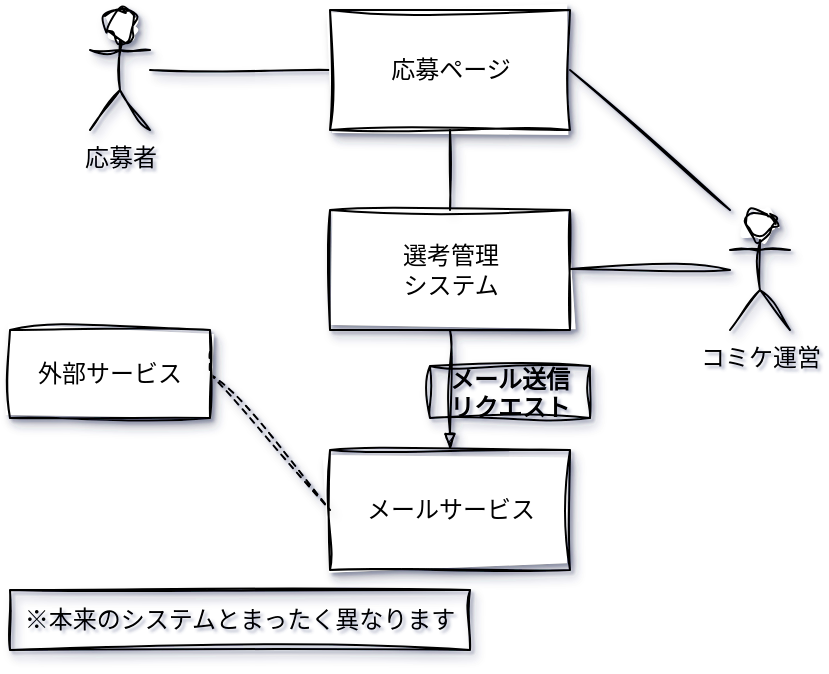 <mxfile>
    <diagram id="SJ3xjRnbtdSdUgG6eFaV" name="Page-1">
        <mxGraphModel dx="866" dy="734" grid="1" gridSize="10" guides="1" tooltips="1" connect="1" arrows="1" fold="1" page="1" pageScale="1" pageWidth="800" pageHeight="96" background="#FFFFFF" math="0" shadow="1">
            <root>
                <mxCell id="0"/>
                <mxCell id="1" parent="0"/>
                <mxCell id="2" value="応募者" style="shape=umlActor;verticalLabelPosition=bottom;verticalAlign=top;html=1;fillColor=default;gradientColor=none;strokeColor=#000000;strokeWidth=1;fontColor=#000000;sketch=1;curveFitting=1;jiggle=2;shadow=1;" parent="1" vertex="1">
                    <mxGeometry x="80" y="160" width="30" height="60" as="geometry"/>
                </mxCell>
                <mxCell id="9" style="edgeStyle=none;html=1;exitX=0;exitY=0.5;exitDx=0;exitDy=0;endArrow=none;endFill=0;strokeColor=#000000;fontColor=#000000;sketch=1;curveFitting=1;jiggle=2;shadow=1;" parent="1" source="3" target="2" edge="1">
                    <mxGeometry relative="1" as="geometry"/>
                </mxCell>
                <mxCell id="3" value="応募ページ" style="html=1;strokeColor=#000000;fontColor=#000000;labelBackgroundColor=#FFFFFF;fillColor=#FFFFFF;sketch=1;curveFitting=1;jiggle=2;shadow=1;" parent="1" vertex="1">
                    <mxGeometry x="200" y="160" width="120" height="60" as="geometry"/>
                </mxCell>
                <mxCell id="13" style="edgeStyle=none;html=1;exitX=0.5;exitY=1;exitDx=0;exitDy=0;entryX=0.5;entryY=0;entryDx=0;entryDy=0;endArrow=blockThin;endFill=1;strokeColor=#000000;fontColor=#000000;sketch=1;curveFitting=1;jiggle=2;shadow=1;" parent="1" source="4" target="5" edge="1">
                    <mxGeometry relative="1" as="geometry"/>
                </mxCell>
                <mxCell id="4" value="選考管理&lt;br&gt;システム" style="html=1;strokeColor=#000000;fontColor=#000000;labelBackgroundColor=#FFFFFF;fillColor=#FFFFFF;sketch=1;curveFitting=1;jiggle=2;shadow=1;" parent="1" vertex="1">
                    <mxGeometry x="200" y="260" width="120" height="60" as="geometry"/>
                </mxCell>
                <mxCell id="5" value="メールサービス" style="html=1;strokeColor=#000000;fontColor=#000000;labelBackgroundColor=#FFFFFF;fillColor=#FFFFFF;sketch=1;curveFitting=1;jiggle=2;shadow=1;" parent="1" vertex="1">
                    <mxGeometry x="200" y="380" width="120" height="60" as="geometry"/>
                </mxCell>
                <mxCell id="7" value="コミケ運営" style="shape=umlActor;verticalLabelPosition=bottom;verticalAlign=top;html=1;strokeColor=#000000;fontColor=#000000;sketch=1;curveFitting=1;jiggle=2;shadow=1;" parent="1" vertex="1">
                    <mxGeometry x="400" y="260" width="30" height="60" as="geometry"/>
                </mxCell>
                <mxCell id="10" style="edgeStyle=none;html=1;endArrow=none;endFill=0;strokeColor=#000000;fontColor=#000000;sketch=1;curveFitting=1;jiggle=2;shadow=1;" parent="1" edge="1">
                    <mxGeometry relative="1" as="geometry">
                        <mxPoint x="400" y="290" as="sourcePoint"/>
                        <mxPoint x="320" y="289.5" as="targetPoint"/>
                    </mxGeometry>
                </mxCell>
                <mxCell id="11" style="edgeStyle=none;html=1;exitX=0.5;exitY=0;exitDx=0;exitDy=0;endArrow=none;endFill=0;strokeColor=#000000;fontColor=#000000;sketch=1;curveFitting=1;jiggle=2;shadow=1;" parent="1" source="4" target="3" edge="1">
                    <mxGeometry relative="1" as="geometry">
                        <mxPoint x="420" y="299.5" as="sourcePoint"/>
                        <mxPoint x="330" y="299.5" as="targetPoint"/>
                    </mxGeometry>
                </mxCell>
                <mxCell id="12" style="edgeStyle=none;html=1;endArrow=none;endFill=0;entryX=1;entryY=0.5;entryDx=0;entryDy=0;strokeColor=#000000;fontColor=#000000;sketch=1;curveFitting=1;jiggle=2;shadow=1;" parent="1" target="3" edge="1">
                    <mxGeometry relative="1" as="geometry">
                        <mxPoint x="400" y="260" as="sourcePoint"/>
                        <mxPoint x="330" y="299.5" as="targetPoint"/>
                    </mxGeometry>
                </mxCell>
                <mxCell id="15" value="メール送信&#10;リクエスト" style="text;align=center;fontStyle=1;verticalAlign=middle;spacingLeft=3;spacingRight=3;strokeColor=#000000;rotatable=0;points=[[0,0.5],[1,0.5]];portConstraint=eastwest;fontColor=#000000;fillColor=none;sketch=1;curveFitting=1;jiggle=2;shadow=1;" parent="1" vertex="1">
                    <mxGeometry x="250" y="338" width="80" height="26" as="geometry"/>
                </mxCell>
                <mxCell id="20" style="edgeStyle=none;html=1;entryX=0;entryY=0.5;entryDx=0;entryDy=0;dashed=1;endArrow=none;endFill=0;strokeColor=#000000;fontColor=#000000;sketch=1;curveFitting=1;jiggle=2;shadow=1;" parent="1" target="5" edge="1">
                    <mxGeometry relative="1" as="geometry">
                        <mxPoint x="140" y="342" as="sourcePoint"/>
                    </mxGeometry>
                </mxCell>
                <mxCell id="18" value="外部サービス" style="rounded=0;whiteSpace=wrap;html=1;strokeColor=#000000;fontColor=#000000;labelBackgroundColor=#FFFFFF;fillColor=#FFFFFF;sketch=1;curveFitting=1;jiggle=2;shadow=1;" parent="1" vertex="1">
                    <mxGeometry x="40" y="320" width="100" height="44" as="geometry"/>
                </mxCell>
                <mxCell id="21" style="edgeStyle=none;html=1;exitX=1;exitY=0.25;exitDx=0;exitDy=0;entryX=1;entryY=0.5;entryDx=0;entryDy=0;dashed=1;endArrow=none;endFill=0;strokeColor=#000000;fontColor=#000000;sketch=1;curveFitting=1;jiggle=2;shadow=1;" parent="1" source="18" target="18" edge="1">
                    <mxGeometry relative="1" as="geometry"/>
                </mxCell>
                <mxCell id="26" value="※本来のシステムとまったく異なります" style="text;html=1;strokeColor=#000000;fillColor=none;align=center;verticalAlign=middle;whiteSpace=wrap;rounded=0;fontColor=#000000;shadow=1;sketch=1;curveFitting=1;jiggle=2;" vertex="1" parent="1">
                    <mxGeometry x="40" y="450" width="230" height="30" as="geometry"/>
                </mxCell>
            </root>
        </mxGraphModel>
    </diagram>
</mxfile>